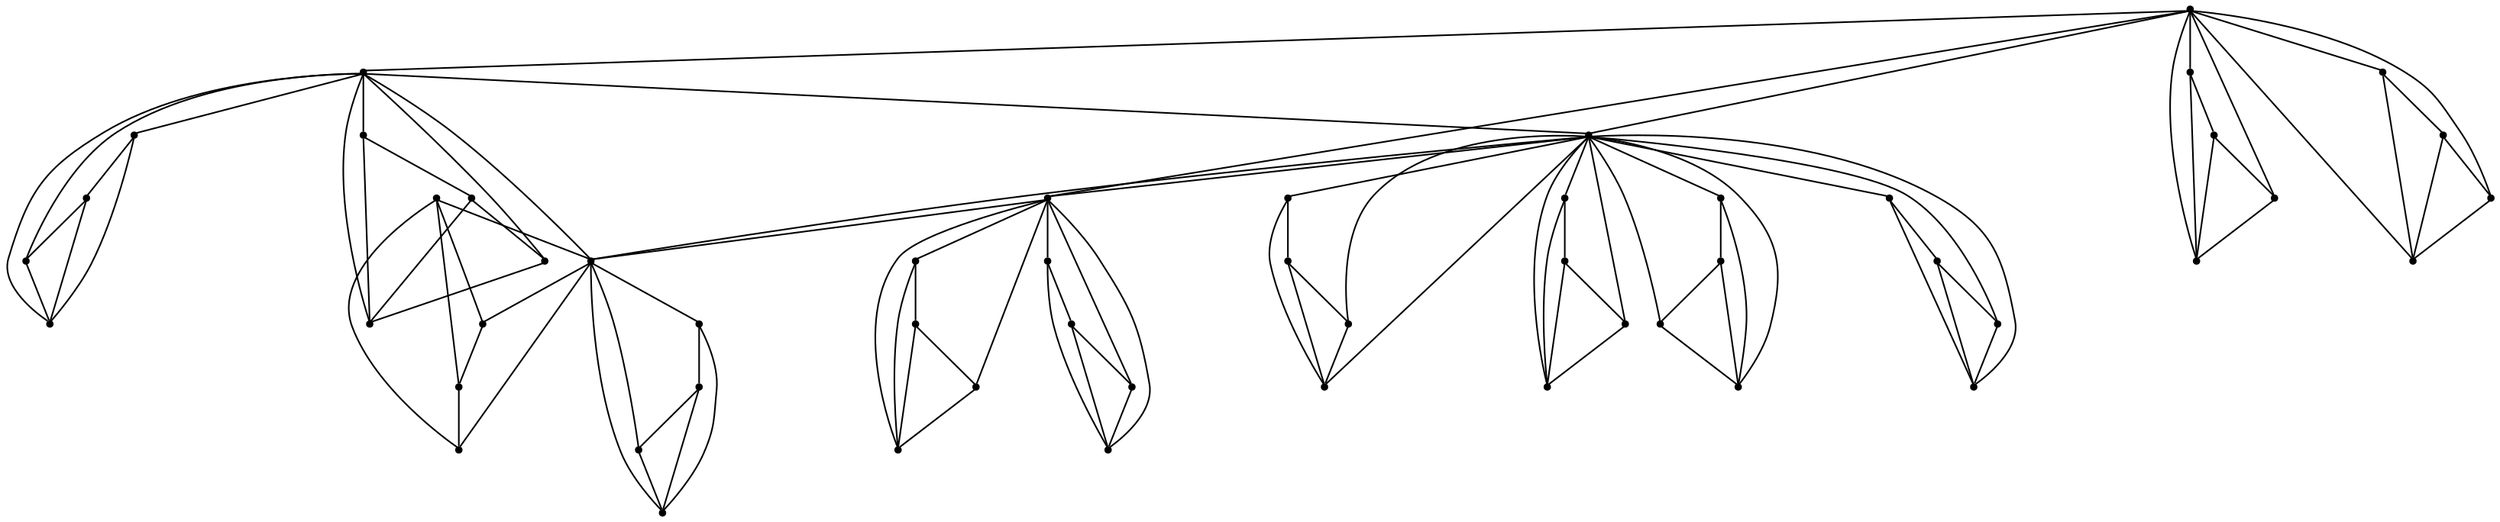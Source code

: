 graph {
  node [shape=point,comment="{\"directed\":false,\"doi\":\"10.1007/978-3-540-31843-9_31\",\"figure\":\"3 (1)\"}"]

  v0 [pos="799.6904319585756,1405.5893238235562"]
  v1 [pos="616.3104628452036,1591.7642569391976"]
  v2 [pos="615.2217523619186,1502.5643006810596"]
  v3 [pos="572.2814612100291,1547.237171317046"]
  v4 [pos="474.6341160973837,1360.0434279291878"]
  v5 [pos="428.42553143168607,1689.9767851679571"]
  v6 [pos="847.641004269622,1688.9580066848844"]
  v7 [pos="802.9576921329942,1662.7351418981004"]
  v8 [pos="801.8699831940407,1688.8850823888233"]
  v9 [pos="759.0036950399708,1689.901794577544"]
  v10 [pos="845.4614212390989,1405.6600864578336"]
  v11 [pos="800.7781091024709,1379.439287965402"]
  v12 [pos="756.8241120094476,1404.4267630427132"]
  v13 [pos="802.9576921329942,1713.9476116348355"]
  v14 [pos="800.778109102471,1430.6475933242887"]
  v15 [pos="782.6164221475291,1739.9517671117237"]
  v16 [pos="757.6242664425872,1784.6267994094937"]
  v17 [pos="781.8162677143896,1359.8236695775438"]
  v18 [pos="756.8241120094476,1315.1517526158739"]
  v19 [pos="617.3273323946221,1547.1642470209847"]
  v20 [pos="473.4714026162791,1404.4267630427132"]
  v21 [pos="757.549246002907,1738.8621942052296"]
  v22 [pos="731.3943927143895,1739.9517671117237"]
  v23 [pos="730.59423828125,1359.8236695775438"]
  v24 [pos="756.7491074672964,1360.914291525786"]
  v25 [pos="704.8769644803779,1546.2184246231168"]
  v26 [pos="660.19365234375,1519.9975943415413"]
  v27 [pos="659.1038449309592,1546.1475984105518"]
  v28 [pos="660.19365234375,1571.208029573068"]
  v29 [pos="641.3776230922965,1592.8559279291878"]
  v30 [pos="616.3834325036337,1637.52991118521"]
  v31 [pos="640.2857807957848,1501.4726296910692"]
  v32 [pos="615.2936250908431,1456.7986464350472"]
  v33 [pos="571.1937522710755,1572.297602479562"]
  v34 [pos="590.1555936591569,1592.8559279291878"]
  v35 [pos="589.0637513626452,1501.4726296910692"]
  v36 [pos="526.5104242369187,1547.310095613107"]
  v37 [pos="571.1937522710755,1521.085132742827"]
  v38 [pos="499.70127634447675,1358.9517569391976"]
  v39 [pos="474.7091285882994,1314.2809525975636"]
  v40 [pos="499.2637127543605,1737.7725895095914"]
  v41 [pos="474.2715570494186,1782.4476218073617"]
  v42 [pos="474.56327670784884,1690.9934337783902"]
  v43 [pos="429.51740552325583,1432.8268027155648"]
  v44 [pos="448.4792469113372,1358.9517569391976"]
  v45 [pos="474.20071765988376,1736.6830166030973"]
  v46 [pos="448.0458484738372,1737.7725895095914"]
  v47 [pos="427.3378224927325,1715.0350864578336"]
  v48 [pos="384.83409338662796,1407.8392640599657"]
  v49 [pos="430.6061319040698,1407.7684378474007"]
  v50 [pos="429.51740552325583,1381.6184337783902"]
  v51 [pos="382.65451035610465,1690.0476113805225"]
  v52 [pos="427.3378224927325,1663.8257320571988"]

  v51 -- v52 [id="-2",pos="382.65451035610465,1690.0476113805225 427.3378224927325,1663.8257320571988 427.3378224927325,1663.8257320571988 427.3378224927325,1663.8257320571988"]
  v51 -- v5 [id="-3",pos="382.65451035610465,1690.0476113805225 428.42553143168607,1689.9767851679571 428.42553143168607,1689.9767851679571 428.42553143168607,1689.9767851679571"]
  v5 -- v42 [id="-4",pos="428.42553143168607,1689.9767851679571 474.56327670784884,1690.9934337783902 474.56327670784884,1690.9934337783902 474.56327670784884,1690.9934337783902"]
  v48 -- v50 [id="-5",pos="384.83409338662796,1407.8392640599657 429.51740552325583,1381.6184337783902 429.51740552325583,1381.6184337783902 429.51740552325583,1381.6184337783902"]
  v48 -- v49 [id="-6",pos="384.83409338662796,1407.8392640599657 430.6061319040698,1407.7684378474007 430.6061319040698,1407.7684378474007 430.6061319040698,1407.7684378474007"]
  v49 -- v20 [id="-7",pos="430.6061319040698,1407.7684378474007 473.4714026162791,1404.4267630427132 473.4714026162791,1404.4267630427132 473.4714026162791,1404.4267630427132"]
  v52 -- v5 [id="-8",pos="427.3378224927325,1663.8257320571988 428.42553143168607,1689.9767851679571 428.42553143168607,1689.9767851679571 428.42553143168607,1689.9767851679571"]
  v5 -- v47 [id="-9",pos="428.42553143168607,1689.9767851679571 427.3378224927325,1715.0350864578336 427.3378224927325,1715.0350864578336 427.3378224927325,1715.0350864578336"]
  v52 -- v42 [id="-10",pos="427.3378224927325,1663.8257320571988 474.56327670784884,1690.9934337783902 474.56327670784884,1690.9934337783902 474.56327670784884,1690.9934337783902"]
  v47 -- v51 [id="-11",pos="427.3378224927325,1715.0350864578336 382.65451035610465,1690.0476113805225 382.65451035610465,1690.0476113805225 382.65451035610465,1690.0476113805225"]
  v50 -- v20 [id="-12",pos="429.51740552325583,1381.6184337783902 473.4714026162791,1404.4267630427132 473.4714026162791,1404.4267630427132 473.4714026162791,1404.4267630427132"]
  v50 -- v49 [id="-13",pos="429.51740552325583,1381.6184337783902 430.6061319040698,1407.7684378474007 430.6061319040698,1407.7684378474007 430.6061319040698,1407.7684378474007"]
  v49 -- v43 [id="-14",pos="430.6061319040698,1407.7684378474007 429.51740552325583,1432.8268027155648 429.51740552325583,1432.8268027155648 429.51740552325583,1432.8268027155648"]
  v43 -- v48 [id="-15",pos="429.51740552325583,1432.8268027155648 384.83409338662796,1407.8392640599657 384.83409338662796,1407.8392640599657 384.83409338662796,1407.8392640599657"]
  v46 -- v45 [id="-16",pos="448.0458484738372,1737.7725895095914 474.20071765988376,1736.6830166030973 474.20071765988376,1736.6830166030973 474.20071765988376,1736.6830166030973"]
  v45 -- v40 [id="-17",pos="474.20071765988376,1736.6830166030973 499.2637127543605,1737.7725895095914 499.2637127543605,1737.7725895095914 499.2637127543605,1737.7725895095914"]
  v46 -- v42 [id="-18",pos="448.0458484738372,1737.7725895095914 474.56327670784884,1690.9934337783902 474.56327670784884,1690.9934337783902 474.56327670784884,1690.9934337783902"]
  v44 -- v4 [id="-19",pos="448.4792469113372,1358.9517569391976 474.6341160973837,1360.0434279291878 474.6341160973837,1360.0434279291878 474.6341160973837,1360.0434279291878"]
  v4 -- v38 [id="-20",pos="474.6341160973837,1360.0434279291878 499.70127634447675,1358.9517569391976 499.70127634447675,1358.9517569391976 499.70127634447675,1358.9517569391976"]
  v44 -- v20 [id="-21",pos="448.4792469113372,1358.9517569391976 473.4714026162791,1404.4267630427132 473.4714026162791,1404.4267630427132 473.4714026162791,1404.4267630427132"]
  v42 -- v47 [id="-22",pos="474.56327670784884,1690.9934337783902 427.3378224927325,1715.0350864578336 427.3378224927325,1715.0350864578336 427.3378224927325,1715.0350864578336"]
  v41 -- v46 [id="-23",pos="474.2715570494186,1782.4476218073617 448.0458484738372,1737.7725895095914 448.0458484738372,1737.7725895095914 448.0458484738372,1737.7725895095914"]
  v41 -- v45 [id="-24",pos="474.2715570494186,1782.4476218073617 474.20071765988376,1736.6830166030973 474.20071765988376,1736.6830166030973 474.20071765988376,1736.6830166030973"]
  v45 -- v42 [id="-25",pos="474.20071765988376,1736.6830166030973 474.56327670784884,1690.9934337783902 474.56327670784884,1690.9934337783902 474.56327670784884,1690.9934337783902"]
  v39 -- v4 [id="-26",pos="474.7091285882994,1314.2809525975636 474.6341160973837,1360.0434279291878 474.6341160973837,1360.0434279291878 474.6341160973837,1360.0434279291878"]
  v4 -- v20 [id="-27",pos="474.6341160973837,1360.0434279291878 473.4714026162791,1404.4267630427132 473.4714026162791,1404.4267630427132 473.4714026162791,1404.4267630427132"]
  v39 -- v44 [id="-28",pos="474.7091285882994,1314.2809525975636 448.4792469113372,1358.9517569391976 448.4792469113372,1358.9517569391976 448.4792469113372,1358.9517569391976"]
  v42 -- v9 [id="-29",pos="474.56327670784884,1690.9934337783902 759.0036950399708,1689.901794577544 759.0036950399708,1689.901794577544 759.0036950399708,1689.901794577544"]
  v42 -- v20 [id="-30",pos="474.56327670784884,1690.9934337783902 473.4714026162791,1404.4267630427132 473.4714026162791,1404.4267630427132 473.4714026162791,1404.4267630427132"]
  v20 -- v12 [id="-31",pos="473.4714026162791,1404.4267630427132 756.8241120094476,1404.4267630427132 756.8241120094476,1404.4267630427132 756.8241120094476,1404.4267630427132"]
  v20 -- v43 [id="-32",pos="473.4714026162791,1404.4267630427132 429.51740552325583,1432.8268027155648 429.51740552325583,1432.8268027155648 429.51740552325583,1432.8268027155648"]
  v42 -- v40 [id="-33",pos="474.56327670784884,1690.9934337783902 499.2637127543605,1737.7725895095914 499.2637127543605,1737.7725895095914 499.2637127543605,1737.7725895095914"]
  v42 -- v19 [id="-34",pos="474.56327670784884,1690.9934337783902 617.3273323946221,1547.1642470209847 617.3273323946221,1547.1642470209847 617.3273323946221,1547.1642470209847"]
  v19 -- v12 [id="-35",pos="617.3273323946221,1547.1642470209847 756.8241120094476,1404.4267630427132 756.8241120094476,1404.4267630427132 756.8241120094476,1404.4267630427132"]
  v20 -- v38 [id="-36",pos="473.4714026162791,1404.4267630427132 499.70127634447675,1358.9517569391976 499.70127634447675,1358.9517569391976 499.70127634447675,1358.9517569391976"]
  v40 -- v41 [id="-37",pos="499.2637127543605,1737.7725895095914 474.2715570494186,1782.4476218073617 474.2715570494186,1782.4476218073617 474.2715570494186,1782.4476218073617"]
  v38 -- v39 [id="-38",pos="499.70127634447675,1358.9517569391976 474.7091285882994,1314.2809525975636 474.7091285882994,1314.2809525975636 474.7091285882994,1314.2809525975636"]
  v36 -- v37 [id="-39",pos="526.5104242369187,1547.310095613107 571.1937522710755,1521.085132742827 571.1937522710755,1521.085132742827 571.1937522710755,1521.085132742827"]
  v36 -- v3 [id="-40",pos="526.5104242369187,1547.310095613107 572.2814612100291,1547.237171317046 572.2814612100291,1547.237171317046 572.2814612100291,1547.237171317046"]
  v3 -- v19 [id="-41",pos="572.2814612100291,1547.237171317046 617.3273323946221,1547.1642470209847 617.3273323946221,1547.1642470209847 617.3273323946221,1547.1642470209847"]
  v37 -- v3 [id="-42",pos="571.1937522710755,1521.085132742827 572.2814612100291,1547.237171317046 572.2814612100291,1547.237171317046 572.2814612100291,1547.237171317046"]
  v3 -- v33 [id="-43",pos="572.2814612100291,1547.237171317046 571.1937522710755,1572.297602479562 571.1937522710755,1572.297602479562 571.1937522710755,1572.297602479562"]
  v37 -- v19 [id="-44",pos="571.1937522710755,1521.085132742827 617.3273323946221,1547.1642470209847 617.3273323946221,1547.1642470209847 617.3273323946221,1547.1642470209847"]
  v33 -- v36 [id="-45",pos="571.1937522710755,1572.297602479562 526.5104242369187,1547.310095613107 526.5104242369187,1547.310095613107 526.5104242369187,1547.310095613107"]
  v35 -- v19 [id="-46",pos="589.0637513626452,1501.4726296910692 617.3273323946221,1547.1642470209847 617.3273323946221,1547.1642470209847 617.3273323946221,1547.1642470209847"]
  v35 -- v2 [id="-47",pos="589.0637513626452,1501.4726296910692 615.2217523619186,1502.5643006810596 615.2217523619186,1502.5643006810596 615.2217523619186,1502.5643006810596"]
  v2 -- v31 [id="-48",pos="615.2217523619186,1502.5643006810596 640.2857807957848,1501.4726296910692 640.2857807957848,1501.4726296910692 640.2857807957848,1501.4726296910692"]
  v34 -- v19 [id="-49",pos="590.1555936591569,1592.8559279291878 617.3273323946221,1547.1642470209847 617.3273323946221,1547.1642470209847 617.3273323946221,1547.1642470209847"]
  v34 -- v1 [id="-50",pos="590.1555936591569,1592.8559279291878 616.3104628452036,1591.7642569391976 616.3104628452036,1591.7642569391976 616.3104628452036,1591.7642569391976"]
  v1 -- v29 [id="-51",pos="616.3104628452036,1591.7642569391976 641.3776230922965,1592.8559279291878 641.3776230922965,1592.8559279291878 641.3776230922965,1592.8559279291878"]
  v32 -- v2 [id="-52",pos="615.2936250908431,1456.7986464350472 615.2217523619186,1502.5643006810596 615.2217523619186,1502.5643006810596 615.2217523619186,1502.5643006810596"]
  v2 -- v19 [id="-53",pos="615.2217523619186,1502.5643006810596 617.3273323946221,1547.1642470209847 617.3273323946221,1547.1642470209847 617.3273323946221,1547.1642470209847"]
  v32 -- v35 [id="-54",pos="615.2936250908431,1456.7986464350472 589.0637513626452,1501.4726296910692 589.0637513626452,1501.4726296910692 589.0637513626452,1501.4726296910692"]
  v19 -- v28 [id="-55",pos="617.3273323946221,1547.1642470209847 660.19365234375,1571.208029573068 660.19365234375,1571.208029573068 660.19365234375,1571.208029573068"]
  v30 -- v34 [id="-56",pos="616.3834325036337,1637.52991118521 590.1555936591569,1592.8559279291878 590.1555936591569,1592.8559279291878 590.1555936591569,1592.8559279291878"]
  v30 -- v1 [id="-57",pos="616.3834325036337,1637.52991118521 616.3104628452036,1591.7642569391976 616.3104628452036,1591.7642569391976 616.3104628452036,1591.7642569391976"]
  v1 -- v19 [id="-58",pos="616.3104628452036,1591.7642569391976 617.3273323946221,1547.1642470209847 617.3273323946221,1547.1642470209847 617.3273323946221,1547.1642470209847"]
  v19 -- v33 [id="-59",pos="617.3273323946221,1547.1642470209847 571.1937522710755,1572.297602479562 571.1937522710755,1572.297602479562 571.1937522710755,1572.297602479562"]
  v19 -- v31 [id="-60",pos="617.3273323946221,1547.1642470209847 640.2857807957848,1501.4726296910692 640.2857807957848,1501.4726296910692 640.2857807957848,1501.4726296910692"]
  v19 -- v29 [id="-61",pos="617.3273323946221,1547.1642470209847 641.3776230922965,1592.8559279291878 641.3776230922965,1592.8559279291878 641.3776230922965,1592.8559279291878"]
  v31 -- v32 [id="-62",pos="640.2857807957848,1501.4726296910692 615.2936250908431,1456.7986464350472 615.2936250908431,1456.7986464350472 615.2936250908431,1456.7986464350472"]
  v29 -- v30 [id="-63",pos="641.3776230922965,1592.8559279291878 616.3834325036337,1637.52991118521 616.3834325036337,1637.52991118521 616.3834325036337,1637.52991118521"]
  v28 -- v25 [id="-64",pos="660.19365234375,1571.208029573068 704.8769644803779,1546.2184246231168 704.8769644803779,1546.2184246231168 704.8769644803779,1546.2184246231168"]
  v26 -- v19 [id="-65",pos="660.19365234375,1519.9975943415413 617.3273323946221,1547.1642470209847 617.3273323946221,1547.1642470209847 617.3273323946221,1547.1642470209847"]
  v26 -- v27 [id="-66",pos="660.19365234375,1519.9975943415413 659.1038449309592,1546.1475984105518 659.1038449309592,1546.1475984105518 659.1038449309592,1546.1475984105518"]
  v27 -- v28 [id="-67",pos="659.1038449309592,1546.1475984105518 660.19365234375,1571.208029573068 660.19365234375,1571.208029573068 660.19365234375,1571.208029573068"]
  v25 -- v27 [id="-68",pos="704.8769644803779,1546.2184246231168 659.1038449309592,1546.1475984105518 659.1038449309592,1546.1475984105518 659.1038449309592,1546.1475984105518"]
  v27 -- v19 [id="-69",pos="659.1038449309592,1546.1475984105518 617.3273323946221,1547.1642470209847 617.3273323946221,1547.1642470209847 617.3273323946221,1547.1642470209847"]
  v25 -- v26 [id="-70",pos="704.8769644803779,1546.2184246231168 660.19365234375,1519.9975943415413 660.19365234375,1519.9975943415413 660.19365234375,1519.9975943415413"]
  v23 -- v24 [id="-71",pos="730.59423828125,1359.8236695775438 756.7491074672964,1360.914291525786 756.7491074672964,1360.914291525786 756.7491074672964,1360.914291525786"]
  v24 -- v17 [id="-72",pos="756.7491074672964,1360.914291525786 781.8162677143896,1359.8236695775438 781.8162677143896,1359.8236695775438 781.8162677143896,1359.8236695775438"]
  v23 -- v12 [id="-73",pos="730.59423828125,1359.8236695775438 756.8241120094476,1404.4267630427132 756.8241120094476,1404.4267630427132 756.8241120094476,1404.4267630427132"]
  v22 -- v21 [id="-74",pos="731.3943927143895,1739.9517671117237 757.549246002907,1738.8621942052296 757.549246002907,1738.8621942052296 757.549246002907,1738.8621942052296"]
  v21 -- v15 [id="-75",pos="757.549246002907,1738.8621942052296 782.6164221475291,1739.9517671117237 782.6164221475291,1739.9517671117237 782.6164221475291,1739.9517671117237"]
  v22 -- v9 [id="-76",pos="731.3943927143895,1739.9517671117237 759.0036950399708,1689.901794577544 759.0036950399708,1689.901794577544 759.0036950399708,1689.901794577544"]
  v12 -- v14 [id="-77",pos="756.8241120094476,1404.4267630427132 800.778109102471,1430.6475933242887 800.778109102471,1430.6475933242887 800.778109102471,1430.6475933242887"]
  v18 -- v24 [id="-78",pos="756.8241120094476,1315.1517526158739 756.7491074672964,1360.914291525786 756.7491074672964,1360.914291525786 756.7491074672964,1360.914291525786"]
  v24 -- v12 [id="-79",pos="756.7491074672964,1360.914291525786 756.8241120094476,1404.4267630427132 756.8241120094476,1404.4267630427132 756.8241120094476,1404.4267630427132"]
  v18 -- v23 [id="-80",pos="756.8241120094476,1315.1517526158739 730.59423828125,1359.8236695775438 730.59423828125,1359.8236695775438 730.59423828125,1359.8236695775438"]
  v16 -- v22 [id="-81",pos="757.6242664425872,1784.6267994094937 731.3943927143895,1739.9517671117237 731.3943927143895,1739.9517671117237 731.3943927143895,1739.9517671117237"]
  v16 -- v21 [id="-82",pos="757.6242664425872,1784.6267994094937 757.549246002907,1738.8621942052296 757.549246002907,1738.8621942052296 757.549246002907,1738.8621942052296"]
  v21 -- v9 [id="-83",pos="757.549246002907,1738.8621942052296 759.0036950399708,1689.901794577544 759.0036950399708,1689.901794577544 759.0036950399708,1689.901794577544"]
  v9 -- v13 [id="-84",pos="759.0036950399708,1689.901794577544 802.9576921329942,1713.9476116348355 802.9576921329942,1713.9476116348355 802.9576921329942,1713.9476116348355"]
  v9 -- v12 [id="-85",pos="759.0036950399708,1689.901794577544 756.8241120094476,1404.4267630427132 756.8241120094476,1404.4267630427132 756.8241120094476,1404.4267630427132"]
  v9 -- v19 [id="-86",pos="759.0036950399708,1689.901794577544 617.3273323946221,1547.1642470209847 617.3273323946221,1547.1642470209847 617.3273323946221,1547.1642470209847"]
  v19 -- v20 [id="-87",pos="617.3273323946221,1547.1642470209847 473.4714026162791,1404.4267630427132 473.4714026162791,1404.4267630427132 473.4714026162791,1404.4267630427132"]
  v12 -- v17 [id="-88",pos="756.8241120094476,1404.4267630427132 781.8162677143896,1359.8236695775438 781.8162677143896,1359.8236695775438 781.8162677143896,1359.8236695775438"]
  v9 -- v15 [id="-89",pos="759.0036950399708,1689.901794577544 782.6164221475291,1739.9517671117237 782.6164221475291,1739.9517671117237 782.6164221475291,1739.9517671117237"]
  v17 -- v18 [id="-90",pos="781.8162677143896,1359.8236695775438 756.8241120094476,1315.1517526158739 756.8241120094476,1315.1517526158739 756.8241120094476,1315.1517526158739"]
  v15 -- v16 [id="-91",pos="782.6164221475291,1739.9517671117237 757.6242664425872,1784.6267994094937 757.6242664425872,1784.6267994094937 757.6242664425872,1784.6267994094937"]
  v14 -- v10 [id="-92",pos="800.778109102471,1430.6475933242887 845.4614212390989,1405.6600864578336 845.4614212390989,1405.6600864578336 845.4614212390989,1405.6600864578336"]
  v11 -- v12 [id="-93",pos="800.7781091024709,1379.439287965402 756.8241120094476,1404.4267630427132 756.8241120094476,1404.4267630427132 756.8241120094476,1404.4267630427132"]
  v11 -- v0 [id="-94",pos="800.7781091024709,1379.439287965402 799.6904319585756,1405.5893238235562 799.6904319585756,1405.5893238235562 799.6904319585756,1405.5893238235562"]
  v0 -- v14 [id="-95",pos="799.6904319585756,1405.5893238235562 800.778109102471,1430.6475933242887 800.778109102471,1430.6475933242887 800.778109102471,1430.6475933242887"]
  v13 -- v6 [id="-96",pos="802.9576921329942,1713.9476116348355 847.641004269622,1688.9580066848844 847.641004269622,1688.9580066848844 847.641004269622,1688.9580066848844"]
  v7 -- v8 [id="-97",pos="802.9576921329942,1662.7351418981004 801.8699831940407,1688.8850823888233 801.8699831940407,1688.8850823888233 801.8699831940407,1688.8850823888233"]
  v8 -- v13 [id="-98",pos="801.8699831940407,1688.8850823888233 802.9576921329942,1713.9476116348355 802.9576921329942,1713.9476116348355 802.9576921329942,1713.9476116348355"]
  v7 -- v9 [id="-99",pos="802.9576921329942,1662.7351418981004 759.0036950399708,1689.901794577544 759.0036950399708,1689.901794577544 759.0036950399708,1689.901794577544"]
  v10 -- v0 [id="-100",pos="845.4614212390989,1405.6600864578336 799.6904319585756,1405.5893238235562 799.6904319585756,1405.5893238235562 799.6904319585756,1405.5893238235562"]
  v0 -- v12 [id="-101",pos="799.6904319585756,1405.5893238235562 756.8241120094476,1404.4267630427132 756.8241120094476,1404.4267630427132 756.8241120094476,1404.4267630427132"]
  v10 -- v11 [id="-102",pos="845.4614212390989,1405.6600864578336 800.7781091024709,1379.439287965402 800.7781091024709,1379.439287965402 800.7781091024709,1379.439287965402"]
  v6 -- v8 [id="-103",pos="847.641004269622,1688.9580066848844 801.8699831940407,1688.8850823888233 801.8699831940407,1688.8850823888233 801.8699831940407,1688.8850823888233"]
  v8 -- v9 [id="-104",pos="801.8699831940407,1688.8850823888233 759.0036950399708,1689.901794577544 759.0036950399708,1689.901794577544 759.0036950399708,1689.901794577544"]
  v6 -- v7 [id="-105",pos="847.641004269622,1688.9580066848844 802.9576921329942,1662.7351418981004 802.9576921329942,1662.7351418981004 802.9576921329942,1662.7351418981004"]
}